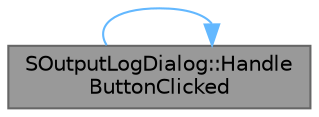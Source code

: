 digraph "SOutputLogDialog::HandleButtonClicked"
{
 // INTERACTIVE_SVG=YES
 // LATEX_PDF_SIZE
  bgcolor="transparent";
  edge [fontname=Helvetica,fontsize=10,labelfontname=Helvetica,labelfontsize=10];
  node [fontname=Helvetica,fontsize=10,shape=box,height=0.2,width=0.4];
  rankdir="LR";
  Node1 [id="Node000001",label="SOutputLogDialog::Handle\lButtonClicked",height=0.2,width=0.4,color="gray40", fillcolor="grey60", style="filled", fontcolor="black",tooltip="Handles clicking a message box button."];
  Node1 -> Node1 [id="edge1_Node000001_Node000001",color="steelblue1",style="solid",tooltip=" "];
}
